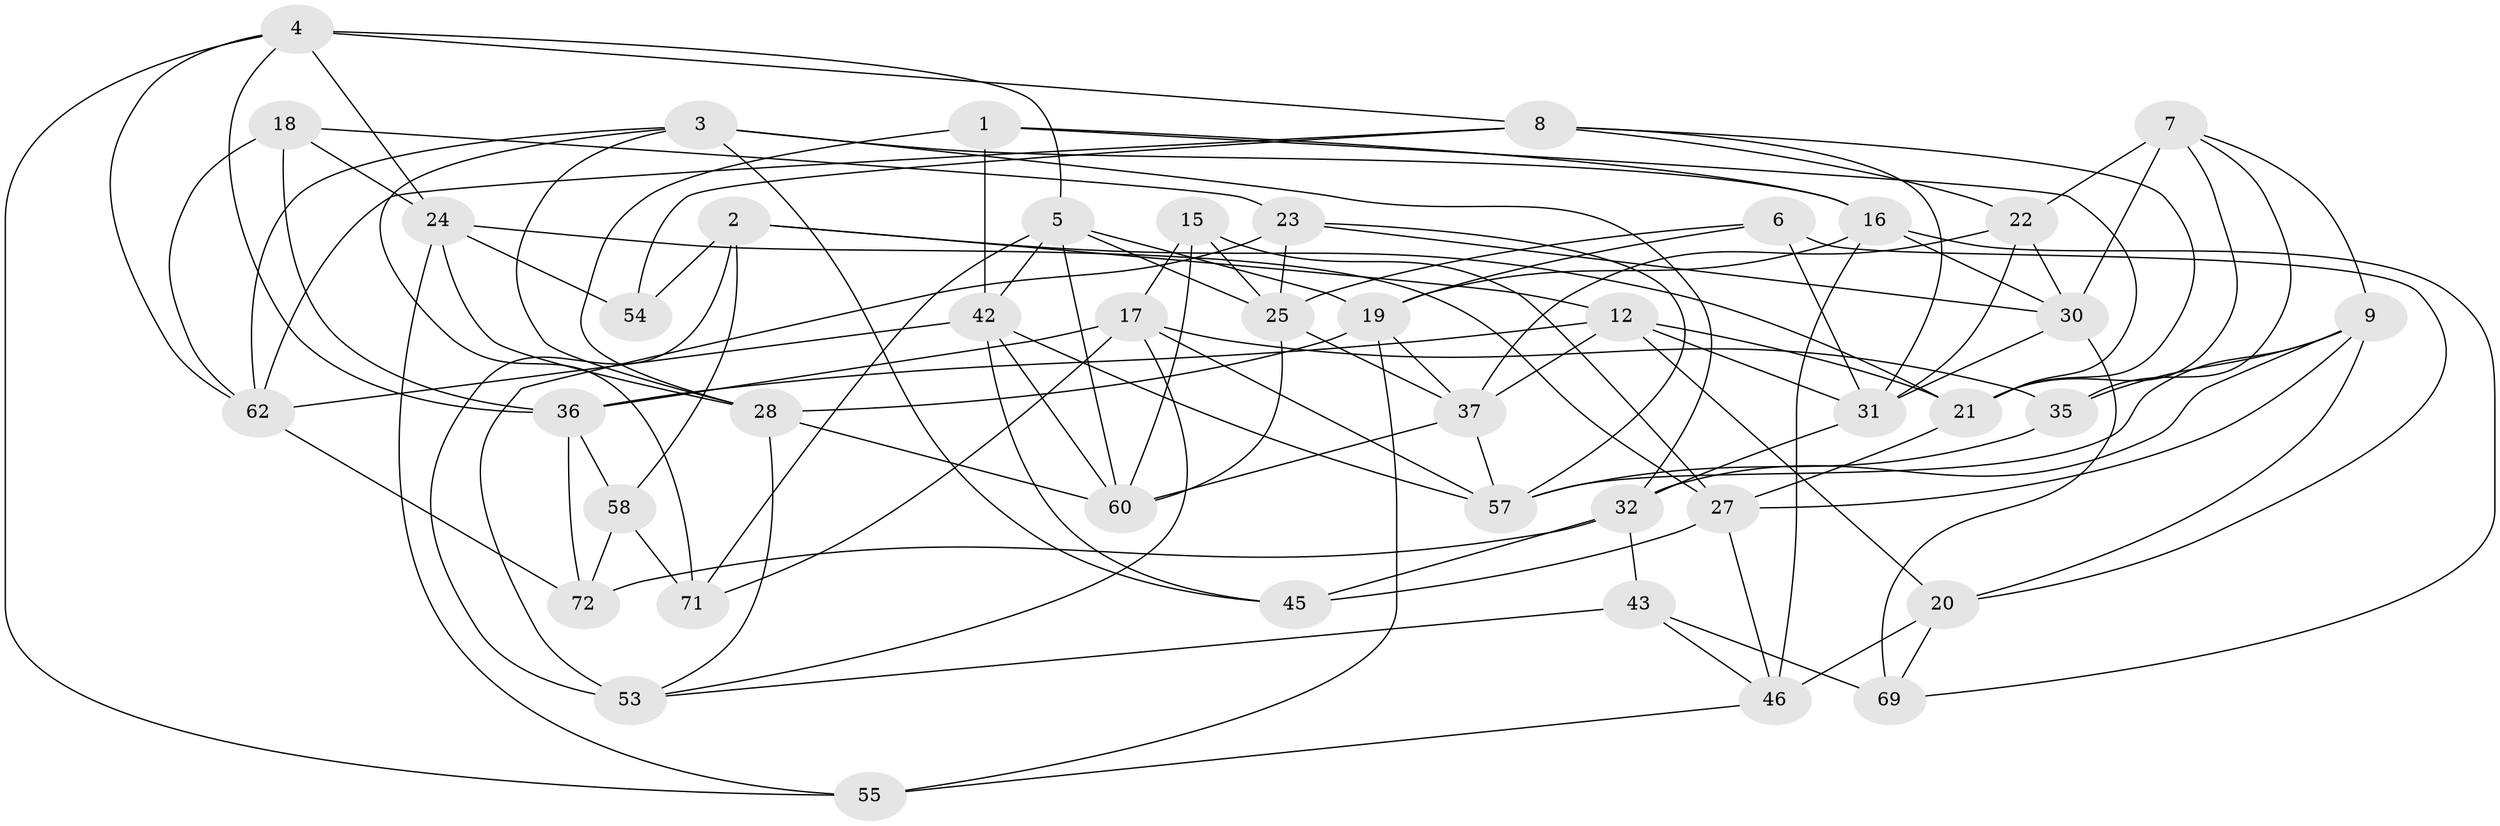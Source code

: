 // original degree distribution, {4: 1.0}
// Generated by graph-tools (version 1.1) at 2025/11/02/27/25 16:11:43]
// undirected, 43 vertices, 112 edges
graph export_dot {
graph [start="1"]
  node [color=gray90,style=filled];
  1;
  2 [super="+47"];
  3 [super="+10"];
  4 [super="+40"];
  5 [super="+13"];
  6;
  7 [super="+14"];
  8 [super="+50"];
  9 [super="+11"];
  12 [super="+41"];
  15;
  16 [super="+48"];
  17 [super="+56"];
  18;
  19 [super="+65"];
  20 [super="+39"];
  21 [super="+26"];
  22 [super="+49"];
  23 [super="+34"];
  24 [super="+38"];
  25 [super="+61"];
  27 [super="+44"];
  28 [super="+29"];
  30 [super="+64"];
  31 [super="+33"];
  32 [super="+67"];
  35;
  36 [super="+70"];
  37 [super="+51"];
  42 [super="+68"];
  43;
  45;
  46 [super="+52"];
  53 [super="+66"];
  54;
  55;
  57 [super="+59"];
  58;
  60 [super="+63"];
  62 [super="+73"];
  69;
  71;
  72;
  1 -- 16;
  1 -- 42;
  1 -- 28;
  1 -- 21;
  2 -- 54 [weight=2];
  2 -- 21;
  2 -- 12;
  2 -- 58;
  2 -- 53;
  3 -- 32;
  3 -- 28;
  3 -- 16;
  3 -- 45;
  3 -- 71;
  3 -- 62;
  4 -- 55;
  4 -- 36;
  4 -- 5;
  4 -- 24;
  4 -- 62;
  4 -- 8;
  5 -- 60;
  5 -- 71;
  5 -- 19;
  5 -- 25;
  5 -- 42;
  6 -- 31;
  6 -- 19;
  6 -- 20;
  6 -- 25;
  7 -- 30;
  7 -- 35;
  7 -- 22 [weight=2];
  7 -- 9;
  7 -- 21;
  8 -- 54;
  8 -- 22;
  8 -- 31;
  8 -- 21;
  8 -- 62;
  9 -- 57;
  9 -- 35;
  9 -- 20;
  9 -- 32;
  9 -- 27;
  12 -- 36;
  12 -- 20;
  12 -- 21;
  12 -- 31;
  12 -- 37;
  15 -- 17;
  15 -- 25;
  15 -- 27;
  15 -- 60;
  16 -- 30;
  16 -- 19;
  16 -- 69;
  16 -- 46;
  17 -- 36;
  17 -- 53;
  17 -- 35;
  17 -- 71;
  17 -- 57;
  18 -- 62;
  18 -- 23;
  18 -- 36;
  18 -- 24;
  19 -- 28;
  19 -- 37;
  19 -- 55;
  20 -- 46 [weight=2];
  20 -- 69;
  21 -- 27;
  22 -- 31;
  22 -- 30;
  22 -- 37;
  23 -- 57;
  23 -- 25;
  23 -- 30;
  23 -- 53 [weight=2];
  24 -- 54;
  24 -- 55;
  24 -- 28;
  24 -- 27;
  25 -- 60;
  25 -- 37;
  27 -- 46;
  27 -- 45;
  28 -- 60;
  28 -- 53;
  30 -- 69;
  30 -- 31;
  31 -- 32;
  32 -- 43;
  32 -- 72;
  32 -- 45;
  35 -- 57;
  36 -- 58;
  36 -- 72;
  37 -- 57;
  37 -- 60;
  42 -- 57;
  42 -- 62;
  42 -- 45;
  42 -- 60;
  43 -- 46;
  43 -- 69;
  43 -- 53;
  46 -- 55;
  58 -- 71;
  58 -- 72;
  62 -- 72;
}
